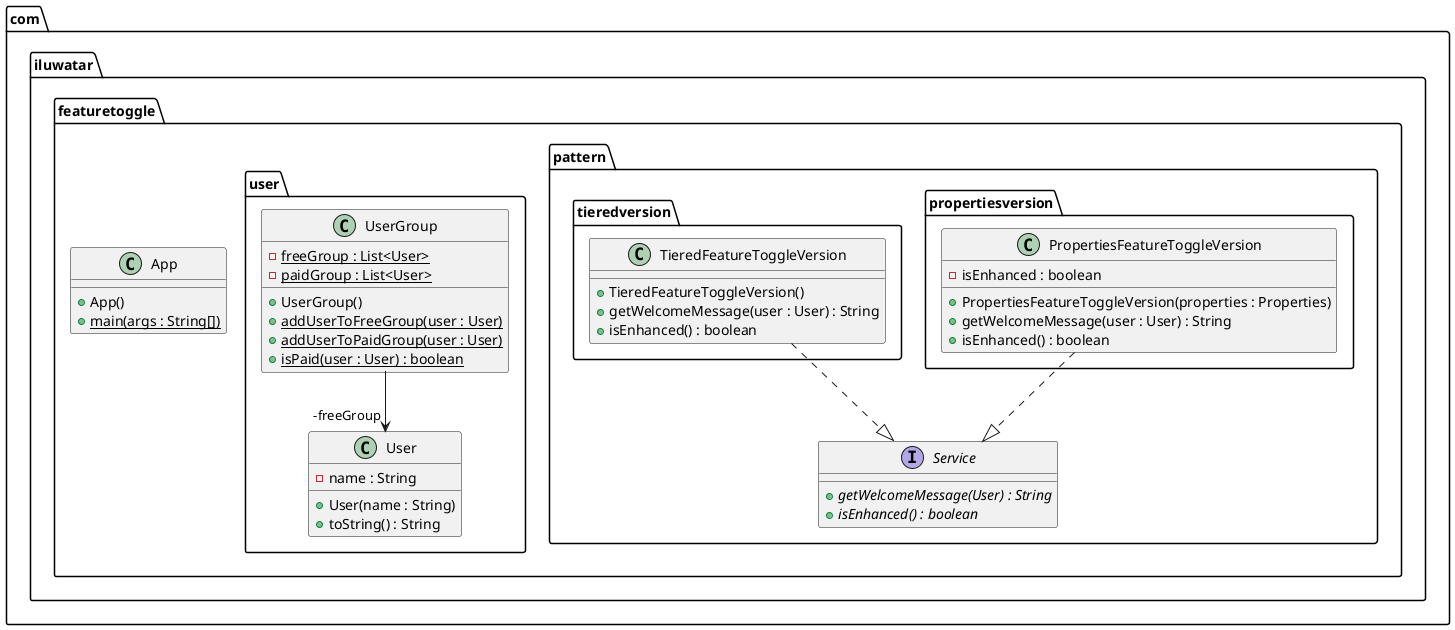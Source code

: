 @startuml
package com.iluwatar.featuretoggle.pattern {
  interface Service {
    + getWelcomeMessage(User) : String {abstract}
    + isEnhanced() : boolean {abstract}
  }
}
package com.iluwatar.featuretoggle.user {
  class User {
    - name : String
    + User(name : String)
    + toString() : String
  }
  class UserGroup {
    - freeGroup : List<User> {static}
    - paidGroup : List<User> {static}
    + UserGroup()
    + addUserToFreeGroup(user : User) {static}
    + addUserToPaidGroup(user : User) {static}
    + isPaid(user : User) : boolean {static}
  }
}
package com.iluwatar.featuretoggle.pattern.propertiesversion {
  class PropertiesFeatureToggleVersion {
    - isEnhanced : boolean
    + PropertiesFeatureToggleVersion(properties : Properties)
    + getWelcomeMessage(user : User) : String
    + isEnhanced() : boolean
  }
}
package com.iluwatar.featuretoggle.pattern.tieredversion {
  class TieredFeatureToggleVersion {
    + TieredFeatureToggleVersion()
    + getWelcomeMessage(user : User) : String
    + isEnhanced() : boolean
  }
}
package com.iluwatar.featuretoggle {
  class App {
    + App()
    + main(args : String[]) {static}
  }
}
UserGroup -->  "-freeGroup" User
TieredFeatureToggleVersion ..|> Service 
PropertiesFeatureToggleVersion ..|> Service 
@enduml